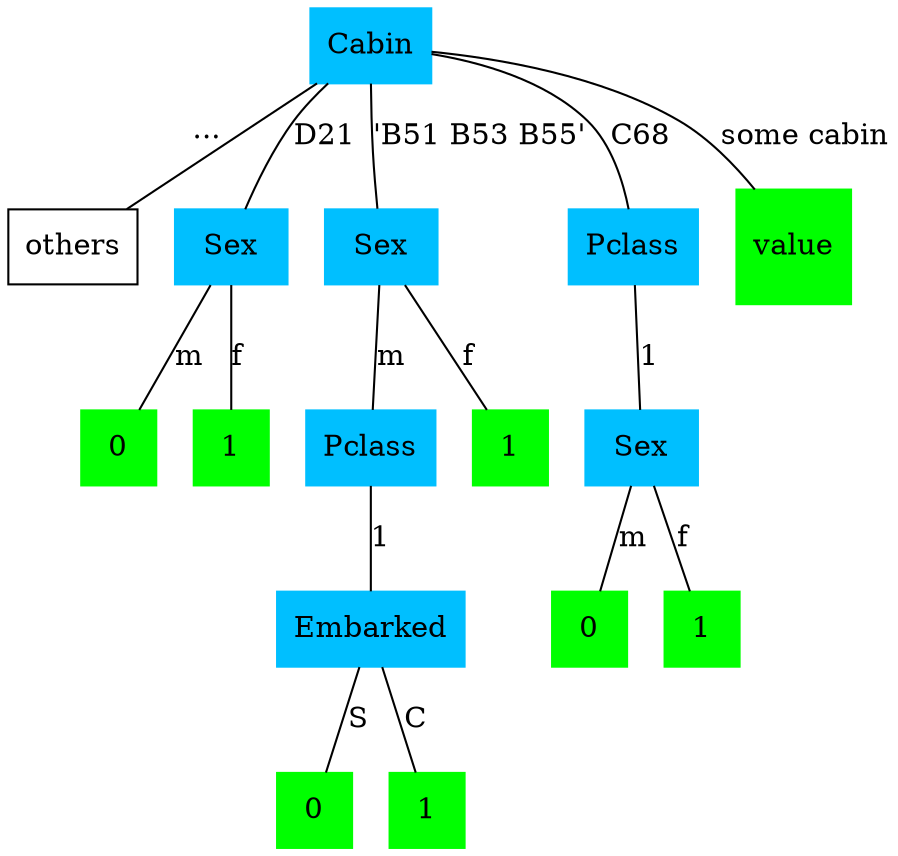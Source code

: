 graph myGraph{
    others[shape = rect]
    node [shape = rect, style = filled, color = deepskyblue]
    Cabin;
    node [label = Embarked];
    psee;
    node [label = Sex];
    Sex;spc;se;
    node [label = Pclass];
    Pclass;pse;
    node [shape = square, style = filled, color = green]
    value[label = value];
    node [label = 0];
    0;s0;s;
    node [label = 1];
    1;s1;c;f;
    
    Cabin -- value[label = "some cabin"];
    Cabin -- Sex[label = "D21 "];
    Sex -- 1[label = f];
    Sex -- 0[label = m];
    Cabin -- Pclass[label = C68];
    Pclass -- spc[label = "1"];
    spc -- s0[label = m];
    spc -- s1[label = f];
    Cabin -- se[label = "'B51 B53 B55'"];
    se -- pse[label = m];
    pse -- psee[label = 1];
    psee -- s[label = S];
    psee -- c[label = C];
    se -- f[label = f];
    Cabin -- others[xlabel = "..."]

}